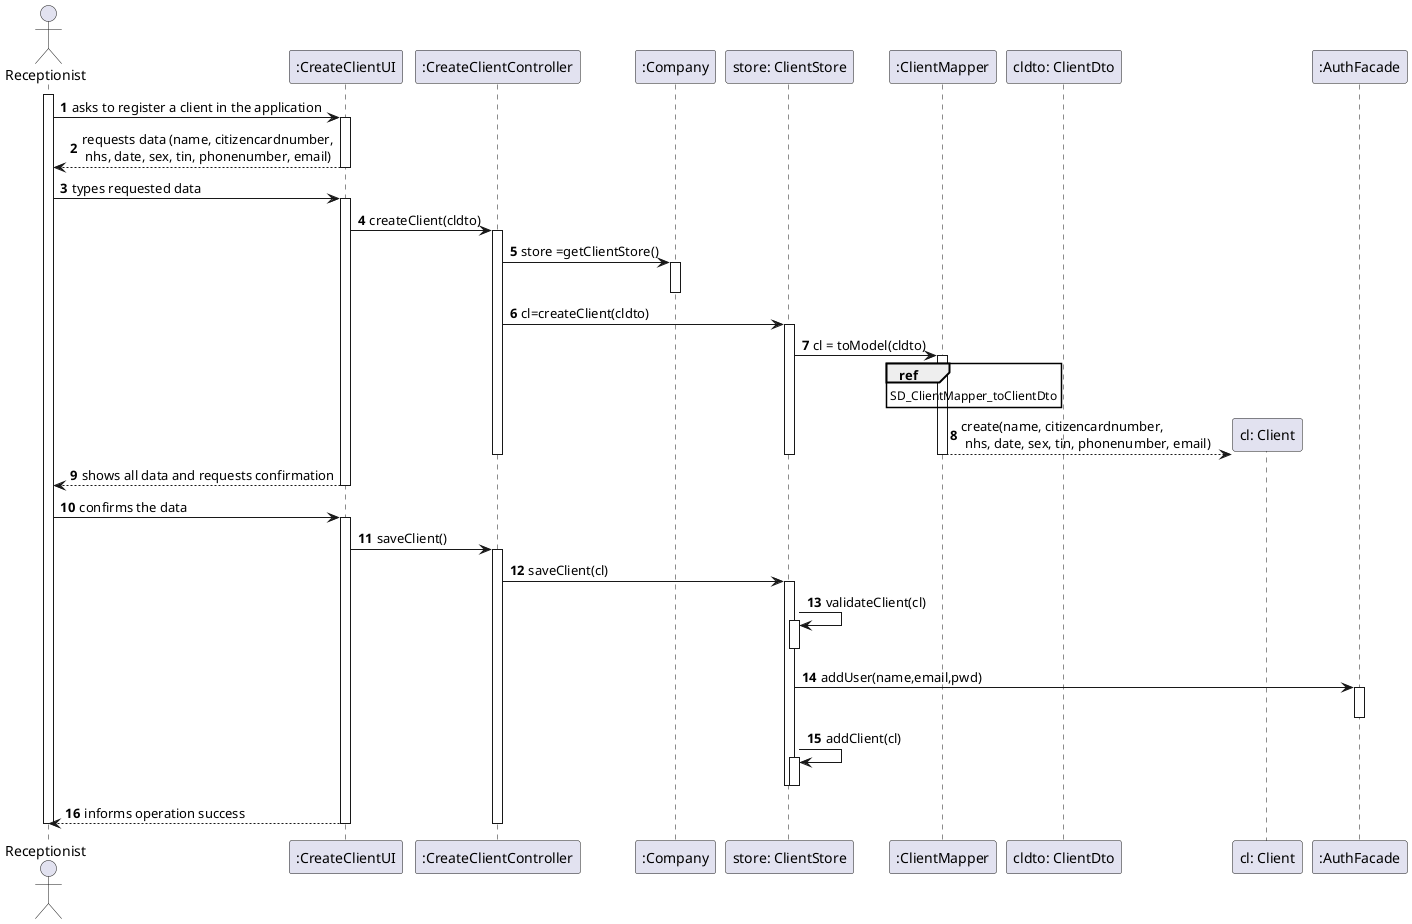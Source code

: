 @startuml
autonumber
'hide footbox
actor "Receptionist" as REP

participant ":CreateClientUI" as UI
participant ":CreateClientController" as CTRL
participant ":Company" as COMP
participant "store: ClientStore" as CS
participant ":ClientMapper" as CM
participant "cldto: ClientDto" as CDTO
participant "cl: Client" as CL
participant ":AuthFacade" as AF

activate REP
REP -> UI : asks to register a client in the application
activate UI
UI --> REP : requests data (name, citizencardnumber,\n nhs, date, sex, tin, phonenumber, email)
deactivate UI

REP -> UI : types requested data
activate UI

UI -> CTRL : createClient(cldto)
activate CTRL

CTRL -> COMP : store =getClientStore()
activate COMP
deactivate COMP

CTRL -> CS : cl=createClient(cldto)
activate CS

CS -> CM : cl = toModel(cldto)

activate CM

ref over CM
  SD_ClientMapper_toClientDto
end ref

CM --> CL** : create(name, citizencardnumber,\n nhs, date, sex, tin, phonenumber, email)
deactivate CM
deactivate CS
deactivate CTRL

UI --> REP : shows all data and requests confirmation
deactivate COMP
deactivate UI

REP -> UI : confirms the data
activate UI
UI -> CTRL : saveClient()
activate CTRL

CTRL -> CS : saveClient(cl)
activate CS

CS -> CS: validateClient(cl)
activate CS
deactivate CS

CS -> AF: addUser(name,email,pwd)
activate AF
deactivate AF

CS -> CS: addClient(cl)
activate CS
deactivate CS
deactivate CS

UI --> REP : informs operation success
deactivate COMP
deactivate CTRL
deactivate UI

deactivate REP

@enduml